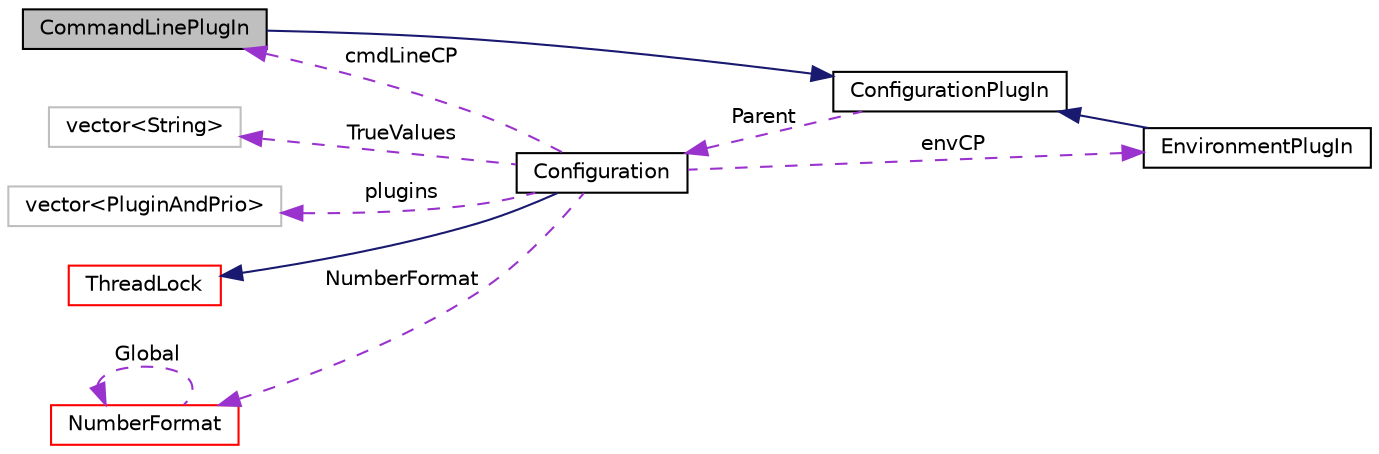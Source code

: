 digraph "CommandLinePlugIn"
{
  edge [fontname="Helvetica",fontsize="10",labelfontname="Helvetica",labelfontsize="10"];
  node [fontname="Helvetica",fontsize="10",shape=record];
  rankdir="LR";
  Node1 [label="CommandLinePlugIn",height=0.2,width=0.4,color="black", fillcolor="grey75", style="filled", fontcolor="black"];
  Node6 [label="vector\<String\>",height=0.2,width=0.4,color="grey75", fillcolor="white", style="filled"];
  Node8 [label="vector\<PluginAndPrio\>",height=0.2,width=0.4,color="grey75", fillcolor="white", style="filled"];
  Node1 -> Node3 [dir="back",color="darkorchid3",fontsize="10",style="dashed",label=" cmdLineCP" ,fontname="Helvetica"];
  Node2 -> Node1 [dir="back",color="midnightblue",fontsize="10",style="solid",fontname="Helvetica"];
  Node2 -> Node7 [dir="back",color="midnightblue",fontsize="10",style="solid",fontname="Helvetica"];
  Node3 -> Node2 [dir="back",color="darkorchid3",fontsize="10",style="dashed",label=" Parent" ,fontname="Helvetica"];
  Node4 -> Node3 [dir="back",color="midnightblue",fontsize="10",style="solid",fontname="Helvetica"];
  Node5 -> Node3 [dir="back",color="darkorchid3",fontsize="10",style="dashed",label=" NumberFormat" ,fontname="Helvetica"];
  Node5 -> Node5 [dir="back",color="darkorchid3",fontsize="10",style="dashed",label=" Global" ,fontname="Helvetica"];
  Node6 -> Node3 [dir="back",color="darkorchid3",fontsize="10",style="dashed",label=" TrueValues" ,fontname="Helvetica"];
  Node7 -> Node3 [dir="back",color="darkorchid3",fontsize="10",style="dashed",label=" envCP" ,fontname="Helvetica"];
  Node8 -> Node3 [dir="back",color="darkorchid3",fontsize="10",style="dashed",label=" plugins" ,fontname="Helvetica"];
  Node2 [label="ConfigurationPlugIn",height=0.2,width=0.4,color="black", fillcolor="white", style="filled",URL="$classaworx_1_1lib_1_1config_1_1ConfigurationPlugIn.html"];
  Node3 [label="Configuration",height=0.2,width=0.4,color="black", fillcolor="white", style="filled",URL="$classaworx_1_1lib_1_1config_1_1Configuration.html"];
  Node4 [label="ThreadLock",height=0.2,width=0.4,color="red", fillcolor="white", style="filled",URL="$classaworx_1_1lib_1_1threads_1_1ThreadLock.html"];
  Node5 [label="NumberFormat",height=0.2,width=0.4,color="red", fillcolor="white", style="filled",URL="$classaworx_1_1lib_1_1strings_1_1NumberFormat.html"];
  Node7 [label="EnvironmentPlugIn",height=0.2,width=0.4,color="black", fillcolor="white", style="filled",URL="$classaworx_1_1lib_1_1config_1_1EnvironmentPlugIn.html"];
}

